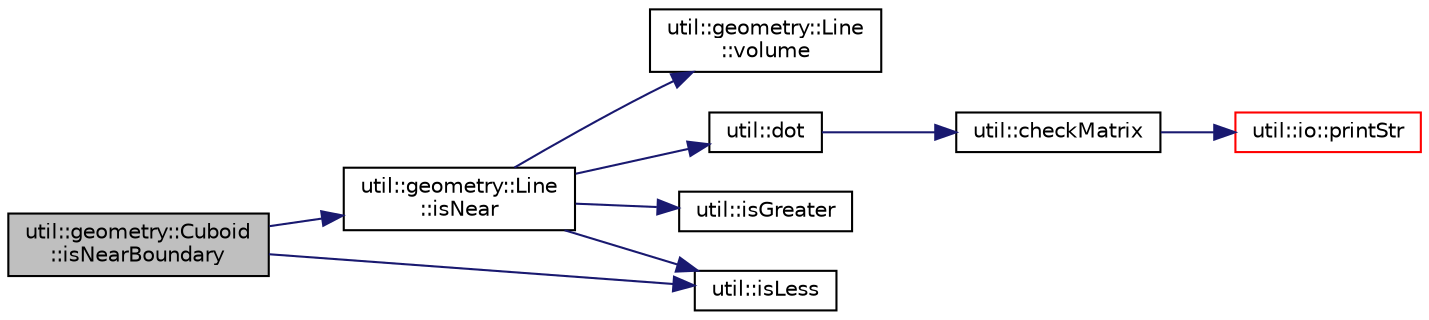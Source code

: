 digraph "util::geometry::Cuboid::isNearBoundary"
{
  edge [fontname="Helvetica",fontsize="10",labelfontname="Helvetica",labelfontsize="10"];
  node [fontname="Helvetica",fontsize="10",shape=record];
  rankdir="LR";
  Node67 [label="util::geometry::Cuboid\l::isNearBoundary",height=0.2,width=0.4,color="black", fillcolor="grey75", style="filled", fontcolor="black"];
  Node67 -> Node68 [color="midnightblue",fontsize="10",style="solid",fontname="Helvetica"];
  Node68 [label="util::geometry::Line\l::isNear",height=0.2,width=0.4,color="black", fillcolor="white", style="filled",URL="$classutil_1_1geometry_1_1Line.html#a7c3409e5d8a1025bdbf72d664ded6d03",tooltip="Checks if point is within given distance of this object. "];
  Node68 -> Node69 [color="midnightblue",fontsize="10",style="solid",fontname="Helvetica"];
  Node69 [label="util::geometry::Line\l::volume",height=0.2,width=0.4,color="black", fillcolor="white", style="filled",URL="$classutil_1_1geometry_1_1Line.html#aacb71bc8ad7cc3481c4db221ca8a13bc",tooltip="Computes the area of the rectangle. "];
  Node68 -> Node70 [color="midnightblue",fontsize="10",style="solid",fontname="Helvetica"];
  Node70 [label="util::dot",height=0.2,width=0.4,color="black", fillcolor="white", style="filled",URL="$namespaceutil.html#af081eb7d4934835d9c45b39b025ef5c9",tooltip="Computes the dot product between matrix and vector. "];
  Node70 -> Node71 [color="midnightblue",fontsize="10",style="solid",fontname="Helvetica"];
  Node71 [label="util::checkMatrix",height=0.2,width=0.4,color="black", fillcolor="white", style="filled",URL="$namespaceutil.html#ae4a8ddcdd832032df5a6dfc33cd95db4",tooltip="Checks matrix. "];
  Node71 -> Node72 [color="midnightblue",fontsize="10",style="solid",fontname="Helvetica"];
  Node72 [label="util::io::printStr",height=0.2,width=0.4,color="red", fillcolor="white", style="filled",URL="$namespaceutil_1_1io.html#a1c93ac0c8a7bf4145a5358e205fa2d33",tooltip="Returns formatted string for output. "];
  Node68 -> Node74 [color="midnightblue",fontsize="10",style="solid",fontname="Helvetica"];
  Node74 [label="util::isLess",height=0.2,width=0.4,color="black", fillcolor="white", style="filled",URL="$namespaceutil.html#a868a26599b6b844d08d30063ac898319",tooltip="Returns true if a < b. "];
  Node68 -> Node75 [color="midnightblue",fontsize="10",style="solid",fontname="Helvetica"];
  Node75 [label="util::isGreater",height=0.2,width=0.4,color="black", fillcolor="white", style="filled",URL="$namespaceutil.html#a227b5f8acbd7a403a033663c8893d631",tooltip="Returns true if a > b. "];
  Node67 -> Node74 [color="midnightblue",fontsize="10",style="solid",fontname="Helvetica"];
}
